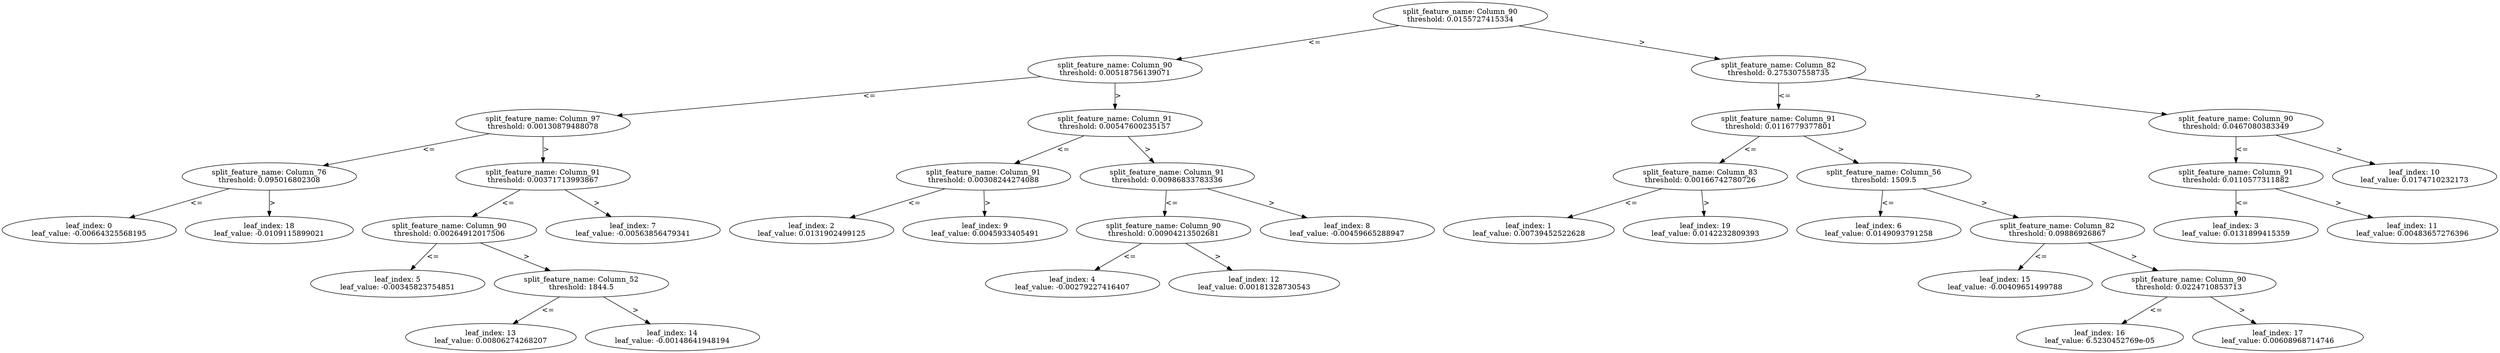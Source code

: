 digraph Tree14 {
	split0 [label="split_feature_name: Column_90\nthreshold: 0.0155727415334"]
	split1 [label="split_feature_name: Column_90\nthreshold: 0.00518756139071"]
	split4 [label="split_feature_name: Column_97\nthreshold: 0.00130879488078"]
	split17 [label="split_feature_name: Column_76\nthreshold: 0.095016802308"]
	leaf0 [label="leaf_index: 0\nleaf_value: -0.00664325568195"]
	split17 -> leaf0 [label="<="]
	leaf18 [label="leaf_index: 18\nleaf_value: -0.0109115899021"]
	split17 -> leaf18 [label=">"]
	split4 -> split17 [label="<="]
	split6 [label="split_feature_name: Column_91\nthreshold: 0.00371713993867"]
	split12 [label="split_feature_name: Column_90\nthreshold: 0.00264912017506"]
	leaf5 [label="leaf_index: 5\nleaf_value: -0.00345823754851"]
	split12 -> leaf5 [label="<="]
	split13 [label="split_feature_name: Column_52\nthreshold: 1844.5"]
	leaf13 [label="leaf_index: 13\nleaf_value: 0.00806274268207"]
	split13 -> leaf13 [label="<="]
	leaf14 [label="leaf_index: 14\nleaf_value: -0.00148641948194"]
	split13 -> leaf14 [label=">"]
	split12 -> split13 [label=">"]
	split6 -> split12 [label="<="]
	leaf7 [label="leaf_index: 7\nleaf_value: -0.00563856479341"]
	split6 -> leaf7 [label=">"]
	split4 -> split6 [label=">"]
	split1 -> split4 [label="<="]
	split3 [label="split_feature_name: Column_91\nthreshold: 0.00547600235157"]
	split8 [label="split_feature_name: Column_91\nthreshold: 0.00308244274088"]
	leaf2 [label="leaf_index: 2\nleaf_value: 0.0131902499125"]
	split8 -> leaf2 [label="<="]
	leaf9 [label="leaf_index: 9\nleaf_value: 0.0045933405491"]
	split8 -> leaf9 [label=">"]
	split3 -> split8 [label="<="]
	split7 [label="split_feature_name: Column_91\nthreshold: 0.00986833783336"]
	split11 [label="split_feature_name: Column_90\nthreshold: 0.00904213502681"]
	leaf4 [label="leaf_index: 4\nleaf_value: -0.00279227416407"]
	split11 -> leaf4 [label="<="]
	leaf12 [label="leaf_index: 12\nleaf_value: 0.00181328730543"]
	split11 -> leaf12 [label=">"]
	split7 -> split11 [label="<="]
	leaf8 [label="leaf_index: 8\nleaf_value: -0.00459665288947"]
	split7 -> leaf8 [label=">"]
	split3 -> split7 [label=">"]
	split1 -> split3 [label=">"]
	split0 -> split1 [label="<="]
	split2 [label="split_feature_name: Column_82\nthreshold: 0.275307558735"]
	split5 [label="split_feature_name: Column_91\nthreshold: 0.0116779377801"]
	split18 [label="split_feature_name: Column_83\nthreshold: 0.00166742780726"]
	leaf1 [label="leaf_index: 1\nleaf_value: 0.00739452522628"]
	split18 -> leaf1 [label="<="]
	leaf19 [label="leaf_index: 19\nleaf_value: 0.0142232809393"]
	split18 -> leaf19 [label=">"]
	split5 -> split18 [label="<="]
	split14 [label="split_feature_name: Column_56\nthreshold: 1509.5"]
	leaf6 [label="leaf_index: 6\nleaf_value: 0.0149093791258"]
	split14 -> leaf6 [label="<="]
	split15 [label="split_feature_name: Column_82\nthreshold: 0.09886926867"]
	leaf15 [label="leaf_index: 15\nleaf_value: -0.00409651499788"]
	split15 -> leaf15 [label="<="]
	split16 [label="split_feature_name: Column_90\nthreshold: 0.0224710853713"]
	leaf16 [label="leaf_index: 16\nleaf_value: 6.5230452769e-05"]
	split16 -> leaf16 [label="<="]
	leaf17 [label="leaf_index: 17\nleaf_value: 0.00608968714746"]
	split16 -> leaf17 [label=">"]
	split15 -> split16 [label=">"]
	split14 -> split15 [label=">"]
	split5 -> split14 [label=">"]
	split2 -> split5 [label="<="]
	split9 [label="split_feature_name: Column_90\nthreshold: 0.0467080383349"]
	split10 [label="split_feature_name: Column_91\nthreshold: 0.0110577311882"]
	leaf3 [label="leaf_index: 3\nleaf_value: 0.0131899415359"]
	split10 -> leaf3 [label="<="]
	leaf11 [label="leaf_index: 11\nleaf_value: 0.00483657276396"]
	split10 -> leaf11 [label=">"]
	split9 -> split10 [label="<="]
	leaf10 [label="leaf_index: 10\nleaf_value: 0.0174710232173"]
	split9 -> leaf10 [label=">"]
	split2 -> split9 [label=">"]
	split0 -> split2 [label=">"]
}
